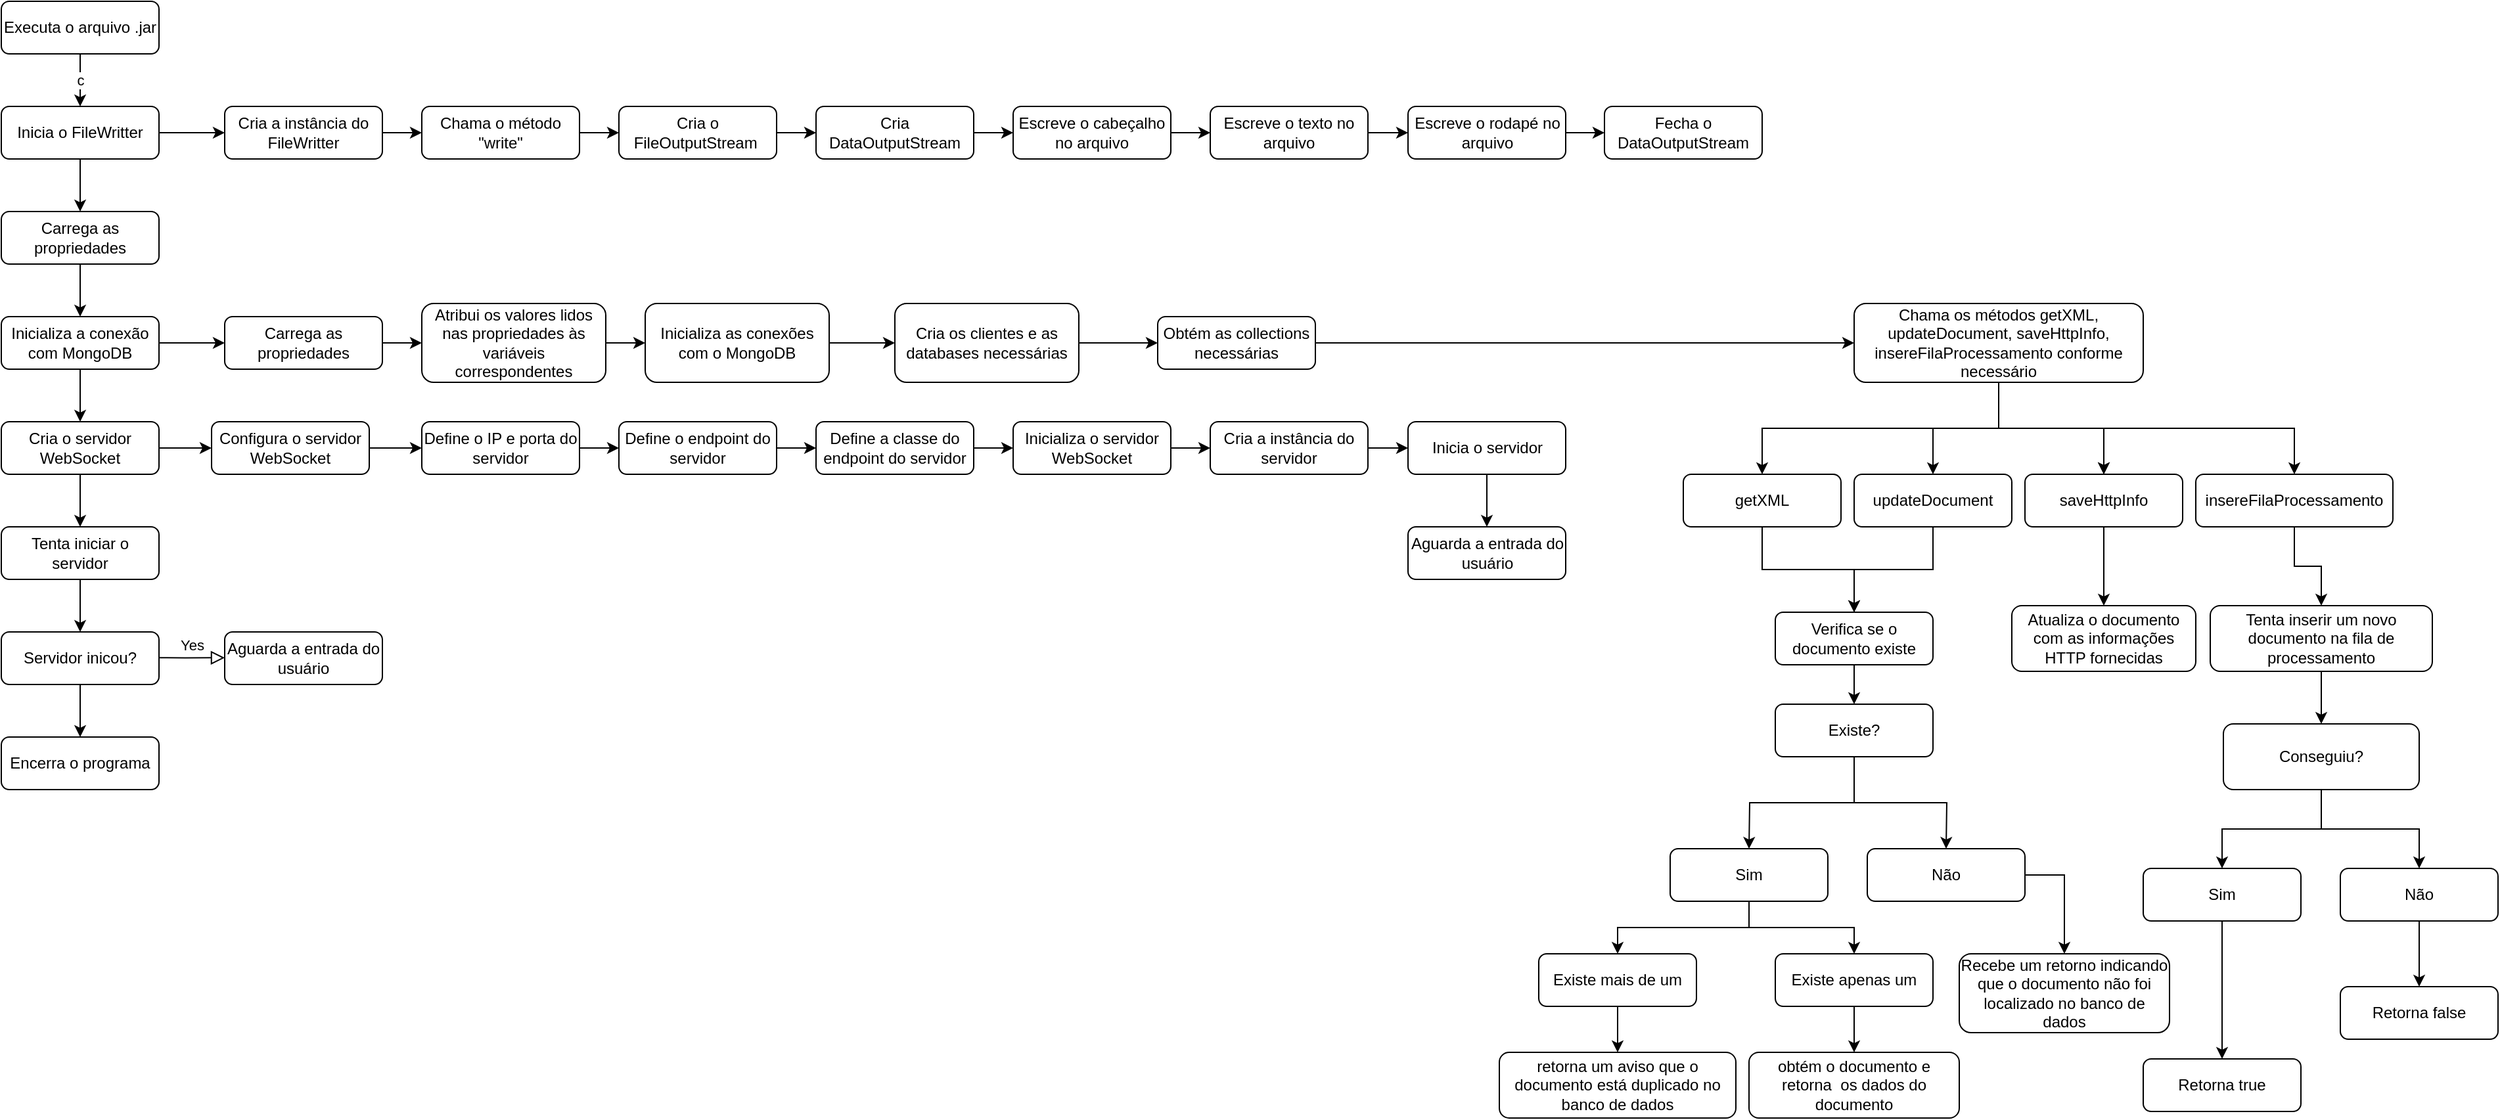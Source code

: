 <mxfile version="22.1.21" type="github">
  <diagram id="C5RBs43oDa-KdzZeNtuy" name="Page-1">
    <mxGraphModel dx="1509" dy="777" grid="1" gridSize="10" guides="1" tooltips="1" connect="1" arrows="1" fold="1" page="1" pageScale="1" pageWidth="827" pageHeight="1169" math="0" shadow="0">
      <root>
        <mxCell id="WIyWlLk6GJQsqaUBKTNV-0" />
        <mxCell id="WIyWlLk6GJQsqaUBKTNV-1" parent="WIyWlLk6GJQsqaUBKTNV-0" />
        <mxCell id="WitblhVI_im-lrWHp8Qs-33" value="c" style="edgeStyle=orthogonalEdgeStyle;rounded=0;orthogonalLoop=1;jettySize=auto;html=1;" edge="1" parent="WIyWlLk6GJQsqaUBKTNV-1" source="WIyWlLk6GJQsqaUBKTNV-3" target="WitblhVI_im-lrWHp8Qs-21">
          <mxGeometry relative="1" as="geometry" />
        </mxCell>
        <mxCell id="WIyWlLk6GJQsqaUBKTNV-3" value="Executa o arquivo .jar" style="rounded=1;whiteSpace=wrap;html=1;fontSize=12;glass=0;strokeWidth=1;shadow=0;perimeterSpacing=0;" parent="WIyWlLk6GJQsqaUBKTNV-1" vertex="1">
          <mxGeometry x="160" y="120" width="120" height="40" as="geometry" />
        </mxCell>
        <mxCell id="WitblhVI_im-lrWHp8Qs-12" value="Aguarda a entrada do usuário" style="rounded=1;whiteSpace=wrap;html=1;fontSize=12;glass=0;strokeWidth=1;shadow=0;perimeterSpacing=0;" vertex="1" parent="WIyWlLk6GJQsqaUBKTNV-1">
          <mxGeometry x="330" y="600" width="120" height="40" as="geometry" />
        </mxCell>
        <mxCell id="WitblhVI_im-lrWHp8Qs-19" value="Yes" style="edgeStyle=orthogonalEdgeStyle;rounded=0;html=1;jettySize=auto;orthogonalLoop=1;fontSize=11;endArrow=block;endFill=0;endSize=8;strokeWidth=1;shadow=0;labelBackgroundColor=none;" edge="1" parent="WIyWlLk6GJQsqaUBKTNV-1">
          <mxGeometry y="10" relative="1" as="geometry">
            <mxPoint as="offset" />
            <mxPoint x="280" y="619.67" as="sourcePoint" />
            <mxPoint x="330" y="619.67" as="targetPoint" />
            <Array as="points">
              <mxPoint x="300" y="619.67" />
              <mxPoint x="300" y="619.67" />
            </Array>
          </mxGeometry>
        </mxCell>
        <mxCell id="WitblhVI_im-lrWHp8Qs-34" value="" style="edgeStyle=orthogonalEdgeStyle;rounded=0;orthogonalLoop=1;jettySize=auto;html=1;" edge="1" parent="WIyWlLk6GJQsqaUBKTNV-1" source="WitblhVI_im-lrWHp8Qs-21" target="WitblhVI_im-lrWHp8Qs-26">
          <mxGeometry relative="1" as="geometry" />
        </mxCell>
        <mxCell id="WitblhVI_im-lrWHp8Qs-43" value="" style="edgeStyle=orthogonalEdgeStyle;rounded=0;orthogonalLoop=1;jettySize=auto;html=1;" edge="1" parent="WIyWlLk6GJQsqaUBKTNV-1" source="WitblhVI_im-lrWHp8Qs-21" target="WitblhVI_im-lrWHp8Qs-42">
          <mxGeometry relative="1" as="geometry" />
        </mxCell>
        <mxCell id="WitblhVI_im-lrWHp8Qs-21" value="Inicia o FileWritter" style="rounded=1;whiteSpace=wrap;html=1;fontSize=12;glass=0;strokeWidth=1;shadow=0;perimeterSpacing=0;" vertex="1" parent="WIyWlLk6GJQsqaUBKTNV-1">
          <mxGeometry x="160" y="200" width="120" height="40" as="geometry" />
        </mxCell>
        <mxCell id="WitblhVI_im-lrWHp8Qs-35" value="" style="edgeStyle=orthogonalEdgeStyle;rounded=0;orthogonalLoop=1;jettySize=auto;html=1;" edge="1" parent="WIyWlLk6GJQsqaUBKTNV-1" source="WitblhVI_im-lrWHp8Qs-26" target="WitblhVI_im-lrWHp8Qs-27">
          <mxGeometry relative="1" as="geometry" />
        </mxCell>
        <mxCell id="WitblhVI_im-lrWHp8Qs-26" value="Carrega as propriedades" style="rounded=1;whiteSpace=wrap;html=1;fontSize=12;glass=0;strokeWidth=1;shadow=0;perimeterSpacing=0;" vertex="1" parent="WIyWlLk6GJQsqaUBKTNV-1">
          <mxGeometry x="160" y="280" width="120" height="40" as="geometry" />
        </mxCell>
        <mxCell id="WitblhVI_im-lrWHp8Qs-36" value="" style="edgeStyle=orthogonalEdgeStyle;rounded=0;orthogonalLoop=1;jettySize=auto;html=1;" edge="1" parent="WIyWlLk6GJQsqaUBKTNV-1" source="WitblhVI_im-lrWHp8Qs-27" target="WitblhVI_im-lrWHp8Qs-28">
          <mxGeometry relative="1" as="geometry" />
        </mxCell>
        <mxCell id="WitblhVI_im-lrWHp8Qs-66" value="" style="edgeStyle=orthogonalEdgeStyle;rounded=0;orthogonalLoop=1;jettySize=auto;html=1;" edge="1" parent="WIyWlLk6GJQsqaUBKTNV-1" source="WitblhVI_im-lrWHp8Qs-27" target="WitblhVI_im-lrWHp8Qs-65">
          <mxGeometry relative="1" as="geometry" />
        </mxCell>
        <mxCell id="WitblhVI_im-lrWHp8Qs-27" value="Inicializa a conexão com MongoDB" style="rounded=1;whiteSpace=wrap;html=1;fontSize=12;glass=0;strokeWidth=1;shadow=0;perimeterSpacing=0;" vertex="1" parent="WIyWlLk6GJQsqaUBKTNV-1">
          <mxGeometry x="160" y="360" width="120" height="40" as="geometry" />
        </mxCell>
        <mxCell id="WitblhVI_im-lrWHp8Qs-37" value="" style="edgeStyle=orthogonalEdgeStyle;rounded=0;orthogonalLoop=1;jettySize=auto;html=1;" edge="1" parent="WIyWlLk6GJQsqaUBKTNV-1" source="WitblhVI_im-lrWHp8Qs-28" target="WitblhVI_im-lrWHp8Qs-29">
          <mxGeometry relative="1" as="geometry" />
        </mxCell>
        <mxCell id="WitblhVI_im-lrWHp8Qs-192" value="" style="edgeStyle=orthogonalEdgeStyle;rounded=0;orthogonalLoop=1;jettySize=auto;html=1;" edge="1" parent="WIyWlLk6GJQsqaUBKTNV-1" source="WitblhVI_im-lrWHp8Qs-28" target="WitblhVI_im-lrWHp8Qs-190">
          <mxGeometry relative="1" as="geometry" />
        </mxCell>
        <mxCell id="WitblhVI_im-lrWHp8Qs-28" value="Cria o servidor WebSocket" style="rounded=1;whiteSpace=wrap;html=1;fontSize=12;glass=0;strokeWidth=1;shadow=0;perimeterSpacing=0;" vertex="1" parent="WIyWlLk6GJQsqaUBKTNV-1">
          <mxGeometry x="160" y="440" width="120" height="40" as="geometry" />
        </mxCell>
        <mxCell id="WitblhVI_im-lrWHp8Qs-38" value="" style="edgeStyle=orthogonalEdgeStyle;rounded=0;orthogonalLoop=1;jettySize=auto;html=1;" edge="1" parent="WIyWlLk6GJQsqaUBKTNV-1" source="WitblhVI_im-lrWHp8Qs-29" target="WitblhVI_im-lrWHp8Qs-30">
          <mxGeometry relative="1" as="geometry" />
        </mxCell>
        <mxCell id="WitblhVI_im-lrWHp8Qs-29" value="Tenta iniciar o servidor" style="rounded=1;whiteSpace=wrap;html=1;fontSize=12;glass=0;strokeWidth=1;shadow=0;perimeterSpacing=0;" vertex="1" parent="WIyWlLk6GJQsqaUBKTNV-1">
          <mxGeometry x="160" y="520" width="120" height="40" as="geometry" />
        </mxCell>
        <mxCell id="WitblhVI_im-lrWHp8Qs-39" value="" style="edgeStyle=orthogonalEdgeStyle;rounded=0;orthogonalLoop=1;jettySize=auto;html=1;" edge="1" parent="WIyWlLk6GJQsqaUBKTNV-1" source="WitblhVI_im-lrWHp8Qs-30" target="WitblhVI_im-lrWHp8Qs-31">
          <mxGeometry relative="1" as="geometry" />
        </mxCell>
        <mxCell id="WitblhVI_im-lrWHp8Qs-30" value="Servidor inicou?" style="rounded=1;whiteSpace=wrap;html=1;fontSize=12;glass=0;strokeWidth=1;shadow=0;perimeterSpacing=0;" vertex="1" parent="WIyWlLk6GJQsqaUBKTNV-1">
          <mxGeometry x="160" y="600" width="120" height="40" as="geometry" />
        </mxCell>
        <mxCell id="WitblhVI_im-lrWHp8Qs-31" value="&lt;div style=&quot;border-color: var(--border-color);&quot;&gt;Encerra o programa&lt;/div&gt;" style="rounded=1;whiteSpace=wrap;html=1;fontSize=12;glass=0;strokeWidth=1;shadow=0;perimeterSpacing=0;" vertex="1" parent="WIyWlLk6GJQsqaUBKTNV-1">
          <mxGeometry x="160" y="680" width="120" height="40" as="geometry" />
        </mxCell>
        <mxCell id="WitblhVI_im-lrWHp8Qs-45" value="" style="edgeStyle=orthogonalEdgeStyle;rounded=0;orthogonalLoop=1;jettySize=auto;html=1;" edge="1" parent="WIyWlLk6GJQsqaUBKTNV-1" source="WitblhVI_im-lrWHp8Qs-42" target="WitblhVI_im-lrWHp8Qs-44">
          <mxGeometry relative="1" as="geometry" />
        </mxCell>
        <mxCell id="WitblhVI_im-lrWHp8Qs-42" value="Cria a instância do FileWritter" style="rounded=1;whiteSpace=wrap;html=1;fontSize=12;glass=0;strokeWidth=1;shadow=0;perimeterSpacing=0;" vertex="1" parent="WIyWlLk6GJQsqaUBKTNV-1">
          <mxGeometry x="330" y="200" width="120" height="40" as="geometry" />
        </mxCell>
        <mxCell id="WitblhVI_im-lrWHp8Qs-48" value="" style="edgeStyle=orthogonalEdgeStyle;rounded=0;orthogonalLoop=1;jettySize=auto;html=1;" edge="1" parent="WIyWlLk6GJQsqaUBKTNV-1" source="WitblhVI_im-lrWHp8Qs-44" target="WitblhVI_im-lrWHp8Qs-47">
          <mxGeometry relative="1" as="geometry" />
        </mxCell>
        <mxCell id="WitblhVI_im-lrWHp8Qs-44" value="Chama o método &quot;write&quot;" style="rounded=1;whiteSpace=wrap;html=1;fontSize=12;glass=0;strokeWidth=1;shadow=0;perimeterSpacing=0;" vertex="1" parent="WIyWlLk6GJQsqaUBKTNV-1">
          <mxGeometry x="480" y="200" width="120" height="40" as="geometry" />
        </mxCell>
        <mxCell id="WitblhVI_im-lrWHp8Qs-50" value="" style="edgeStyle=orthogonalEdgeStyle;rounded=0;orthogonalLoop=1;jettySize=auto;html=1;" edge="1" parent="WIyWlLk6GJQsqaUBKTNV-1" source="WitblhVI_im-lrWHp8Qs-47" target="WitblhVI_im-lrWHp8Qs-49">
          <mxGeometry relative="1" as="geometry" />
        </mxCell>
        <mxCell id="WitblhVI_im-lrWHp8Qs-47" value="Cria o FileOutputStream&amp;nbsp;&lt;br/&gt;" style="rounded=1;whiteSpace=wrap;html=1;fontSize=12;glass=0;strokeWidth=1;shadow=0;perimeterSpacing=0;" vertex="1" parent="WIyWlLk6GJQsqaUBKTNV-1">
          <mxGeometry x="630" y="200" width="120" height="40" as="geometry" />
        </mxCell>
        <mxCell id="WitblhVI_im-lrWHp8Qs-53" value="" style="edgeStyle=orthogonalEdgeStyle;rounded=0;orthogonalLoop=1;jettySize=auto;html=1;" edge="1" parent="WIyWlLk6GJQsqaUBKTNV-1" source="WitblhVI_im-lrWHp8Qs-49" target="WitblhVI_im-lrWHp8Qs-52">
          <mxGeometry relative="1" as="geometry" />
        </mxCell>
        <mxCell id="WitblhVI_im-lrWHp8Qs-49" value="Cria DataOutputStream" style="rounded=1;whiteSpace=wrap;html=1;fontSize=12;glass=0;strokeWidth=1;shadow=0;perimeterSpacing=0;" vertex="1" parent="WIyWlLk6GJQsqaUBKTNV-1">
          <mxGeometry x="780" y="200" width="120" height="40" as="geometry" />
        </mxCell>
        <mxCell id="WitblhVI_im-lrWHp8Qs-55" value="" style="edgeStyle=orthogonalEdgeStyle;rounded=0;orthogonalLoop=1;jettySize=auto;html=1;" edge="1" parent="WIyWlLk6GJQsqaUBKTNV-1" source="WitblhVI_im-lrWHp8Qs-52" target="WitblhVI_im-lrWHp8Qs-54">
          <mxGeometry relative="1" as="geometry" />
        </mxCell>
        <mxCell id="WitblhVI_im-lrWHp8Qs-52" value="Escreve o cabeçalho no arquivo" style="rounded=1;whiteSpace=wrap;html=1;fontSize=12;glass=0;strokeWidth=1;shadow=0;perimeterSpacing=0;" vertex="1" parent="WIyWlLk6GJQsqaUBKTNV-1">
          <mxGeometry x="930" y="200" width="120" height="40" as="geometry" />
        </mxCell>
        <mxCell id="WitblhVI_im-lrWHp8Qs-58" value="" style="edgeStyle=orthogonalEdgeStyle;rounded=0;orthogonalLoop=1;jettySize=auto;html=1;" edge="1" parent="WIyWlLk6GJQsqaUBKTNV-1" source="WitblhVI_im-lrWHp8Qs-54" target="WitblhVI_im-lrWHp8Qs-57">
          <mxGeometry relative="1" as="geometry" />
        </mxCell>
        <mxCell id="WitblhVI_im-lrWHp8Qs-54" value="Escreve o texto no arquivo" style="rounded=1;whiteSpace=wrap;html=1;fontSize=12;glass=0;strokeWidth=1;shadow=0;perimeterSpacing=0;" vertex="1" parent="WIyWlLk6GJQsqaUBKTNV-1">
          <mxGeometry x="1080" y="200" width="120" height="40" as="geometry" />
        </mxCell>
        <mxCell id="WitblhVI_im-lrWHp8Qs-61" value="" style="edgeStyle=orthogonalEdgeStyle;rounded=0;orthogonalLoop=1;jettySize=auto;html=1;" edge="1" parent="WIyWlLk6GJQsqaUBKTNV-1" source="WitblhVI_im-lrWHp8Qs-57" target="WitblhVI_im-lrWHp8Qs-60">
          <mxGeometry relative="1" as="geometry" />
        </mxCell>
        <mxCell id="WitblhVI_im-lrWHp8Qs-57" value="Escreve o rodapé no arquivo" style="rounded=1;whiteSpace=wrap;html=1;fontSize=12;glass=0;strokeWidth=1;shadow=0;perimeterSpacing=0;" vertex="1" parent="WIyWlLk6GJQsqaUBKTNV-1">
          <mxGeometry x="1230.5" y="200" width="120" height="40" as="geometry" />
        </mxCell>
        <mxCell id="WitblhVI_im-lrWHp8Qs-60" value="Fecha o DataOutputStream" style="rounded=1;whiteSpace=wrap;html=1;fontSize=12;glass=0;strokeWidth=1;shadow=0;perimeterSpacing=0;" vertex="1" parent="WIyWlLk6GJQsqaUBKTNV-1">
          <mxGeometry x="1380" y="200" width="120" height="40" as="geometry" />
        </mxCell>
        <mxCell id="WitblhVI_im-lrWHp8Qs-68" value="" style="edgeStyle=orthogonalEdgeStyle;rounded=0;orthogonalLoop=1;jettySize=auto;html=1;" edge="1" parent="WIyWlLk6GJQsqaUBKTNV-1" source="WitblhVI_im-lrWHp8Qs-65" target="WitblhVI_im-lrWHp8Qs-67">
          <mxGeometry relative="1" as="geometry" />
        </mxCell>
        <mxCell id="WitblhVI_im-lrWHp8Qs-65" value="Carrega as propriedades" style="rounded=1;whiteSpace=wrap;html=1;fontSize=12;glass=0;strokeWidth=1;shadow=0;perimeterSpacing=0;" vertex="1" parent="WIyWlLk6GJQsqaUBKTNV-1">
          <mxGeometry x="330" y="360" width="120" height="40" as="geometry" />
        </mxCell>
        <mxCell id="WitblhVI_im-lrWHp8Qs-70" value="" style="edgeStyle=orthogonalEdgeStyle;rounded=0;orthogonalLoop=1;jettySize=auto;html=1;" edge="1" parent="WIyWlLk6GJQsqaUBKTNV-1" source="WitblhVI_im-lrWHp8Qs-67" target="WitblhVI_im-lrWHp8Qs-69">
          <mxGeometry relative="1" as="geometry" />
        </mxCell>
        <mxCell id="WitblhVI_im-lrWHp8Qs-67" value="Atribui os valores lidos nas propriedades às variáveis correspondentes" style="rounded=1;whiteSpace=wrap;html=1;fontSize=12;glass=0;strokeWidth=1;shadow=0;perimeterSpacing=0;" vertex="1" parent="WIyWlLk6GJQsqaUBKTNV-1">
          <mxGeometry x="480" y="350" width="140" height="60" as="geometry" />
        </mxCell>
        <mxCell id="WitblhVI_im-lrWHp8Qs-73" value="" style="edgeStyle=orthogonalEdgeStyle;rounded=0;orthogonalLoop=1;jettySize=auto;html=1;" edge="1" parent="WIyWlLk6GJQsqaUBKTNV-1" source="WitblhVI_im-lrWHp8Qs-69" target="WitblhVI_im-lrWHp8Qs-71">
          <mxGeometry relative="1" as="geometry" />
        </mxCell>
        <mxCell id="WitblhVI_im-lrWHp8Qs-69" value="Inicializa as conexões com o MongoDB" style="rounded=1;whiteSpace=wrap;html=1;fontSize=12;glass=0;strokeWidth=1;shadow=0;perimeterSpacing=0;" vertex="1" parent="WIyWlLk6GJQsqaUBKTNV-1">
          <mxGeometry x="650" y="350" width="140" height="60" as="geometry" />
        </mxCell>
        <mxCell id="WitblhVI_im-lrWHp8Qs-75" value="" style="edgeStyle=orthogonalEdgeStyle;rounded=0;orthogonalLoop=1;jettySize=auto;html=1;" edge="1" parent="WIyWlLk6GJQsqaUBKTNV-1" source="WitblhVI_im-lrWHp8Qs-71" target="WitblhVI_im-lrWHp8Qs-74">
          <mxGeometry relative="1" as="geometry" />
        </mxCell>
        <mxCell id="WitblhVI_im-lrWHp8Qs-71" value="Cria os clientes e as databases necessárias" style="rounded=1;whiteSpace=wrap;html=1;fontSize=12;glass=0;strokeWidth=1;shadow=0;perimeterSpacing=0;" vertex="1" parent="WIyWlLk6GJQsqaUBKTNV-1">
          <mxGeometry x="840" y="350" width="140" height="60" as="geometry" />
        </mxCell>
        <mxCell id="WitblhVI_im-lrWHp8Qs-189" style="edgeStyle=orthogonalEdgeStyle;rounded=0;orthogonalLoop=1;jettySize=auto;html=1;exitX=1;exitY=0.5;exitDx=0;exitDy=0;entryX=0;entryY=0.5;entryDx=0;entryDy=0;" edge="1" parent="WIyWlLk6GJQsqaUBKTNV-1" source="WitblhVI_im-lrWHp8Qs-74" target="WitblhVI_im-lrWHp8Qs-76">
          <mxGeometry relative="1" as="geometry" />
        </mxCell>
        <mxCell id="WitblhVI_im-lrWHp8Qs-74" value="Obtém as collections necessárias" style="rounded=1;whiteSpace=wrap;html=1;fontSize=12;glass=0;strokeWidth=1;shadow=0;perimeterSpacing=0;" vertex="1" parent="WIyWlLk6GJQsqaUBKTNV-1">
          <mxGeometry x="1040" y="360" width="120" height="40" as="geometry" />
        </mxCell>
        <mxCell id="WitblhVI_im-lrWHp8Qs-165" value="" style="edgeStyle=orthogonalEdgeStyle;rounded=0;orthogonalLoop=1;jettySize=auto;html=1;" edge="1" parent="WIyWlLk6GJQsqaUBKTNV-1" source="WitblhVI_im-lrWHp8Qs-76" target="WitblhVI_im-lrWHp8Qs-91">
          <mxGeometry relative="1" as="geometry" />
        </mxCell>
        <mxCell id="WitblhVI_im-lrWHp8Qs-167" style="edgeStyle=orthogonalEdgeStyle;rounded=0;orthogonalLoop=1;jettySize=auto;html=1;entryX=0.5;entryY=0;entryDx=0;entryDy=0;" edge="1" parent="WIyWlLk6GJQsqaUBKTNV-1" source="WitblhVI_im-lrWHp8Qs-76" target="WitblhVI_im-lrWHp8Qs-90">
          <mxGeometry relative="1" as="geometry" />
        </mxCell>
        <mxCell id="WitblhVI_im-lrWHp8Qs-174" value="" style="edgeStyle=orthogonalEdgeStyle;rounded=0;orthogonalLoop=1;jettySize=auto;html=1;" edge="1" parent="WIyWlLk6GJQsqaUBKTNV-1" source="WitblhVI_im-lrWHp8Qs-76" target="WitblhVI_im-lrWHp8Qs-91">
          <mxGeometry relative="1" as="geometry" />
        </mxCell>
        <mxCell id="WitblhVI_im-lrWHp8Qs-175" style="edgeStyle=orthogonalEdgeStyle;rounded=0;orthogonalLoop=1;jettySize=auto;html=1;exitX=0.5;exitY=1;exitDx=0;exitDy=0;entryX=0.5;entryY=0;entryDx=0;entryDy=0;" edge="1" parent="WIyWlLk6GJQsqaUBKTNV-1" source="WitblhVI_im-lrWHp8Qs-76" target="WitblhVI_im-lrWHp8Qs-89">
          <mxGeometry relative="1" as="geometry" />
        </mxCell>
        <mxCell id="WitblhVI_im-lrWHp8Qs-176" style="edgeStyle=orthogonalEdgeStyle;rounded=0;orthogonalLoop=1;jettySize=auto;html=1;exitX=0.5;exitY=1;exitDx=0;exitDy=0;" edge="1" parent="WIyWlLk6GJQsqaUBKTNV-1" source="WitblhVI_im-lrWHp8Qs-76" target="WitblhVI_im-lrWHp8Qs-92">
          <mxGeometry relative="1" as="geometry" />
        </mxCell>
        <mxCell id="WitblhVI_im-lrWHp8Qs-76" value="Chama os métodos getXML, updateDocument, saveHttpInfo, insereFilaProcessamento conforme necessário" style="rounded=1;whiteSpace=wrap;html=1;fontSize=12;glass=0;strokeWidth=1;shadow=0;perimeterSpacing=0;" vertex="1" parent="WIyWlLk6GJQsqaUBKTNV-1">
          <mxGeometry x="1570" y="350" width="220" height="60" as="geometry" />
        </mxCell>
        <mxCell id="WitblhVI_im-lrWHp8Qs-89" value="getXML" style="rounded=1;whiteSpace=wrap;html=1;fontSize=12;glass=0;strokeWidth=1;shadow=0;perimeterSpacing=0;" vertex="1" parent="WIyWlLk6GJQsqaUBKTNV-1">
          <mxGeometry x="1440" y="480" width="120" height="40" as="geometry" />
        </mxCell>
        <mxCell id="WitblhVI_im-lrWHp8Qs-149" value="" style="edgeStyle=orthogonalEdgeStyle;rounded=0;orthogonalLoop=1;jettySize=auto;html=1;" edge="1" parent="WIyWlLk6GJQsqaUBKTNV-1" source="WitblhVI_im-lrWHp8Qs-90" target="WitblhVI_im-lrWHp8Qs-97">
          <mxGeometry relative="1" as="geometry" />
        </mxCell>
        <mxCell id="WitblhVI_im-lrWHp8Qs-90" value="updateDocument" style="rounded=1;whiteSpace=wrap;html=1;fontSize=12;glass=0;strokeWidth=1;shadow=0;perimeterSpacing=0;" vertex="1" parent="WIyWlLk6GJQsqaUBKTNV-1">
          <mxGeometry x="1570" y="480" width="120" height="40" as="geometry" />
        </mxCell>
        <mxCell id="WitblhVI_im-lrWHp8Qs-157" value="" style="edgeStyle=orthogonalEdgeStyle;rounded=0;orthogonalLoop=1;jettySize=auto;html=1;" edge="1" parent="WIyWlLk6GJQsqaUBKTNV-1" source="WitblhVI_im-lrWHp8Qs-91" target="WitblhVI_im-lrWHp8Qs-156">
          <mxGeometry relative="1" as="geometry" />
        </mxCell>
        <mxCell id="WitblhVI_im-lrWHp8Qs-91" value="saveHttpInfo" style="rounded=1;whiteSpace=wrap;html=1;fontSize=12;glass=0;strokeWidth=1;shadow=0;perimeterSpacing=0;" vertex="1" parent="WIyWlLk6GJQsqaUBKTNV-1">
          <mxGeometry x="1700" y="480" width="120" height="40" as="geometry" />
        </mxCell>
        <mxCell id="WitblhVI_im-lrWHp8Qs-159" value="" style="edgeStyle=orthogonalEdgeStyle;rounded=0;orthogonalLoop=1;jettySize=auto;html=1;" edge="1" parent="WIyWlLk6GJQsqaUBKTNV-1" source="WitblhVI_im-lrWHp8Qs-92" target="WitblhVI_im-lrWHp8Qs-158">
          <mxGeometry relative="1" as="geometry" />
        </mxCell>
        <mxCell id="WitblhVI_im-lrWHp8Qs-92" value="insereFilaProcessamento" style="rounded=1;whiteSpace=wrap;html=1;fontSize=12;glass=0;strokeWidth=1;shadow=0;perimeterSpacing=0;" vertex="1" parent="WIyWlLk6GJQsqaUBKTNV-1">
          <mxGeometry x="1830" y="480" width="150" height="40" as="geometry" />
        </mxCell>
        <mxCell id="WitblhVI_im-lrWHp8Qs-103" style="edgeStyle=orthogonalEdgeStyle;rounded=0;orthogonalLoop=1;jettySize=auto;html=1;exitX=0.5;exitY=1;exitDx=0;exitDy=0;" edge="1" parent="WIyWlLk6GJQsqaUBKTNV-1" source="WitblhVI_im-lrWHp8Qs-100">
          <mxGeometry relative="1" as="geometry">
            <mxPoint x="1490" y="765" as="targetPoint" />
          </mxGeometry>
        </mxCell>
        <mxCell id="WitblhVI_im-lrWHp8Qs-104" style="edgeStyle=orthogonalEdgeStyle;rounded=0;orthogonalLoop=1;jettySize=auto;html=1;exitX=0.5;exitY=1;exitDx=0;exitDy=0;" edge="1" parent="WIyWlLk6GJQsqaUBKTNV-1" source="WitblhVI_im-lrWHp8Qs-100">
          <mxGeometry relative="1" as="geometry">
            <mxPoint x="1640" y="765" as="targetPoint" />
          </mxGeometry>
        </mxCell>
        <mxCell id="WitblhVI_im-lrWHp8Qs-100" value="Existe?" style="rounded=1;whiteSpace=wrap;html=1;fontSize=12;glass=0;strokeWidth=1;shadow=0;perimeterSpacing=0;" vertex="1" parent="WIyWlLk6GJQsqaUBKTNV-1">
          <mxGeometry x="1510" y="655" width="120" height="40" as="geometry" />
        </mxCell>
        <mxCell id="WitblhVI_im-lrWHp8Qs-109" style="edgeStyle=orthogonalEdgeStyle;rounded=0;orthogonalLoop=1;jettySize=auto;html=1;exitX=1;exitY=0.5;exitDx=0;exitDy=0;entryX=0.5;entryY=0;entryDx=0;entryDy=0;" edge="1" parent="WIyWlLk6GJQsqaUBKTNV-1" source="WitblhVI_im-lrWHp8Qs-105" target="WitblhVI_im-lrWHp8Qs-136">
          <mxGeometry relative="1" as="geometry">
            <mxPoint x="1720" y="785" as="targetPoint" />
          </mxGeometry>
        </mxCell>
        <mxCell id="WitblhVI_im-lrWHp8Qs-105" value="Não" style="rounded=1;whiteSpace=wrap;html=1;fontSize=12;glass=0;strokeWidth=1;shadow=0;perimeterSpacing=0;" vertex="1" parent="WIyWlLk6GJQsqaUBKTNV-1">
          <mxGeometry x="1580" y="765" width="120" height="40" as="geometry" />
        </mxCell>
        <mxCell id="WitblhVI_im-lrWHp8Qs-111" style="edgeStyle=orthogonalEdgeStyle;rounded=0;orthogonalLoop=1;jettySize=auto;html=1;entryX=0.5;entryY=0;entryDx=0;entryDy=0;" edge="1" parent="WIyWlLk6GJQsqaUBKTNV-1" source="WitblhVI_im-lrWHp8Qs-106" target="WitblhVI_im-lrWHp8Qs-110">
          <mxGeometry relative="1" as="geometry" />
        </mxCell>
        <mxCell id="WitblhVI_im-lrWHp8Qs-115" style="edgeStyle=orthogonalEdgeStyle;rounded=0;orthogonalLoop=1;jettySize=auto;html=1;entryX=0.5;entryY=0;entryDx=0;entryDy=0;" edge="1" parent="WIyWlLk6GJQsqaUBKTNV-1" source="WitblhVI_im-lrWHp8Qs-106" target="WitblhVI_im-lrWHp8Qs-112">
          <mxGeometry relative="1" as="geometry" />
        </mxCell>
        <mxCell id="WitblhVI_im-lrWHp8Qs-106" value="Sim" style="rounded=1;whiteSpace=wrap;html=1;fontSize=12;glass=0;strokeWidth=1;shadow=0;perimeterSpacing=0;" vertex="1" parent="WIyWlLk6GJQsqaUBKTNV-1">
          <mxGeometry x="1430" y="765" width="120" height="40" as="geometry" />
        </mxCell>
        <mxCell id="WitblhVI_im-lrWHp8Qs-154" value="" style="edgeStyle=orthogonalEdgeStyle;rounded=0;orthogonalLoop=1;jettySize=auto;html=1;" edge="1" parent="WIyWlLk6GJQsqaUBKTNV-1" source="WitblhVI_im-lrWHp8Qs-110" target="WitblhVI_im-lrWHp8Qs-151">
          <mxGeometry relative="1" as="geometry" />
        </mxCell>
        <mxCell id="WitblhVI_im-lrWHp8Qs-110" value="Existe mais de um" style="rounded=1;whiteSpace=wrap;html=1;fontSize=12;glass=0;strokeWidth=1;shadow=0;perimeterSpacing=0;" vertex="1" parent="WIyWlLk6GJQsqaUBKTNV-1">
          <mxGeometry x="1330" y="845" width="120" height="40" as="geometry" />
        </mxCell>
        <mxCell id="WitblhVI_im-lrWHp8Qs-119" value="" style="edgeStyle=orthogonalEdgeStyle;rounded=0;orthogonalLoop=1;jettySize=auto;html=1;" edge="1" parent="WIyWlLk6GJQsqaUBKTNV-1" source="WitblhVI_im-lrWHp8Qs-112" target="WitblhVI_im-lrWHp8Qs-118">
          <mxGeometry relative="1" as="geometry" />
        </mxCell>
        <mxCell id="WitblhVI_im-lrWHp8Qs-112" value="Existe apenas um" style="rounded=1;whiteSpace=wrap;html=1;fontSize=12;glass=0;strokeWidth=1;shadow=0;perimeterSpacing=0;" vertex="1" parent="WIyWlLk6GJQsqaUBKTNV-1">
          <mxGeometry x="1510" y="845" width="120" height="40" as="geometry" />
        </mxCell>
        <mxCell id="WitblhVI_im-lrWHp8Qs-118" value="obtém o documento e retorna&amp;nbsp; os dados do documento" style="rounded=1;whiteSpace=wrap;html=1;fontSize=12;glass=0;strokeWidth=1;shadow=0;perimeterSpacing=0;" vertex="1" parent="WIyWlLk6GJQsqaUBKTNV-1">
          <mxGeometry x="1490" y="920" width="160" height="50" as="geometry" />
        </mxCell>
        <mxCell id="WitblhVI_im-lrWHp8Qs-136" value="Recebe um retorno indicando que o documento não foi localizado no banco de dados" style="rounded=1;whiteSpace=wrap;html=1;fontSize=12;glass=0;strokeWidth=1;shadow=0;perimeterSpacing=0;" vertex="1" parent="WIyWlLk6GJQsqaUBKTNV-1">
          <mxGeometry x="1650" y="845" width="160" height="60" as="geometry" />
        </mxCell>
        <mxCell id="WitblhVI_im-lrWHp8Qs-148" value="" style="edgeStyle=orthogonalEdgeStyle;rounded=0;orthogonalLoop=1;jettySize=auto;html=1;exitX=0.5;exitY=1;exitDx=0;exitDy=0;" edge="1" parent="WIyWlLk6GJQsqaUBKTNV-1" source="WitblhVI_im-lrWHp8Qs-89" target="WitblhVI_im-lrWHp8Qs-97">
          <mxGeometry relative="1" as="geometry">
            <mxPoint x="1500" y="600" as="targetPoint" />
            <mxPoint x="1500" y="520" as="sourcePoint" />
          </mxGeometry>
        </mxCell>
        <mxCell id="WitblhVI_im-lrWHp8Qs-150" value="" style="edgeStyle=orthogonalEdgeStyle;rounded=0;orthogonalLoop=1;jettySize=auto;html=1;" edge="1" parent="WIyWlLk6GJQsqaUBKTNV-1" source="WitblhVI_im-lrWHp8Qs-97" target="WitblhVI_im-lrWHp8Qs-100">
          <mxGeometry relative="1" as="geometry" />
        </mxCell>
        <mxCell id="WitblhVI_im-lrWHp8Qs-97" value="Verifica se o documento existe" style="rounded=1;whiteSpace=wrap;html=1;fontSize=12;glass=0;strokeWidth=1;shadow=0;perimeterSpacing=0;" vertex="1" parent="WIyWlLk6GJQsqaUBKTNV-1">
          <mxGeometry x="1510" y="585" width="120" height="40" as="geometry" />
        </mxCell>
        <mxCell id="WitblhVI_im-lrWHp8Qs-151" value="retorna um aviso que o documento está duplicado no banco de dados" style="rounded=1;whiteSpace=wrap;html=1;fontSize=12;glass=0;strokeWidth=1;shadow=0;perimeterSpacing=0;" vertex="1" parent="WIyWlLk6GJQsqaUBKTNV-1">
          <mxGeometry x="1300" y="920" width="180" height="50" as="geometry" />
        </mxCell>
        <mxCell id="WitblhVI_im-lrWHp8Qs-156" value="&lt;div&gt;&lt;br&gt;&lt;/div&gt;&lt;div&gt;Atualiza o documento com as informações HTTP fornecidas&lt;/div&gt;&lt;div&gt;&lt;br&gt;&lt;/div&gt;" style="rounded=1;whiteSpace=wrap;html=1;fontSize=12;glass=0;strokeWidth=1;shadow=0;perimeterSpacing=0;" vertex="1" parent="WIyWlLk6GJQsqaUBKTNV-1">
          <mxGeometry x="1690" y="580" width="140" height="50" as="geometry" />
        </mxCell>
        <mxCell id="WitblhVI_im-lrWHp8Qs-178" value="" style="edgeStyle=orthogonalEdgeStyle;rounded=0;orthogonalLoop=1;jettySize=auto;html=1;" edge="1" parent="WIyWlLk6GJQsqaUBKTNV-1" source="WitblhVI_im-lrWHp8Qs-158" target="WitblhVI_im-lrWHp8Qs-177">
          <mxGeometry relative="1" as="geometry" />
        </mxCell>
        <mxCell id="WitblhVI_im-lrWHp8Qs-158" value="Tenta inserir um novo documento na fila de processamento" style="rounded=1;whiteSpace=wrap;html=1;fontSize=12;glass=0;strokeWidth=1;shadow=0;perimeterSpacing=0;" vertex="1" parent="WIyWlLk6GJQsqaUBKTNV-1">
          <mxGeometry x="1841" y="580" width="169" height="50" as="geometry" />
        </mxCell>
        <mxCell id="WitblhVI_im-lrWHp8Qs-181" value="" style="edgeStyle=orthogonalEdgeStyle;rounded=0;orthogonalLoop=1;jettySize=auto;html=1;" edge="1" parent="WIyWlLk6GJQsqaUBKTNV-1" source="WitblhVI_im-lrWHp8Qs-177" target="WitblhVI_im-lrWHp8Qs-180">
          <mxGeometry relative="1" as="geometry" />
        </mxCell>
        <mxCell id="WitblhVI_im-lrWHp8Qs-182" style="edgeStyle=orthogonalEdgeStyle;rounded=0;orthogonalLoop=1;jettySize=auto;html=1;exitX=0.5;exitY=1;exitDx=0;exitDy=0;" edge="1" parent="WIyWlLk6GJQsqaUBKTNV-1" source="WitblhVI_im-lrWHp8Qs-177" target="WitblhVI_im-lrWHp8Qs-179">
          <mxGeometry relative="1" as="geometry" />
        </mxCell>
        <mxCell id="WitblhVI_im-lrWHp8Qs-177" value="Conseguiu?" style="rounded=1;whiteSpace=wrap;html=1;fontSize=12;glass=0;strokeWidth=1;shadow=0;perimeterSpacing=0;" vertex="1" parent="WIyWlLk6GJQsqaUBKTNV-1">
          <mxGeometry x="1851" y="670" width="149" height="50" as="geometry" />
        </mxCell>
        <mxCell id="WitblhVI_im-lrWHp8Qs-188" value="" style="edgeStyle=orthogonalEdgeStyle;rounded=0;orthogonalLoop=1;jettySize=auto;html=1;" edge="1" parent="WIyWlLk6GJQsqaUBKTNV-1" source="WitblhVI_im-lrWHp8Qs-179" target="WitblhVI_im-lrWHp8Qs-187">
          <mxGeometry relative="1" as="geometry" />
        </mxCell>
        <mxCell id="WitblhVI_im-lrWHp8Qs-179" value="Não" style="rounded=1;whiteSpace=wrap;html=1;fontSize=12;glass=0;strokeWidth=1;shadow=0;perimeterSpacing=0;" vertex="1" parent="WIyWlLk6GJQsqaUBKTNV-1">
          <mxGeometry x="1940" y="780" width="120" height="40" as="geometry" />
        </mxCell>
        <mxCell id="WitblhVI_im-lrWHp8Qs-186" value="" style="edgeStyle=orthogonalEdgeStyle;rounded=0;orthogonalLoop=1;jettySize=auto;html=1;" edge="1" parent="WIyWlLk6GJQsqaUBKTNV-1" source="WitblhVI_im-lrWHp8Qs-180" target="WitblhVI_im-lrWHp8Qs-185">
          <mxGeometry relative="1" as="geometry" />
        </mxCell>
        <mxCell id="WitblhVI_im-lrWHp8Qs-180" value="Sim" style="rounded=1;whiteSpace=wrap;html=1;fontSize=12;glass=0;strokeWidth=1;shadow=0;perimeterSpacing=0;" vertex="1" parent="WIyWlLk6GJQsqaUBKTNV-1">
          <mxGeometry x="1790" y="780" width="120" height="40" as="geometry" />
        </mxCell>
        <mxCell id="WitblhVI_im-lrWHp8Qs-185" value="Retorna true" style="rounded=1;whiteSpace=wrap;html=1;fontSize=12;glass=0;strokeWidth=1;shadow=0;perimeterSpacing=0;" vertex="1" parent="WIyWlLk6GJQsqaUBKTNV-1">
          <mxGeometry x="1790" y="925" width="120" height="40" as="geometry" />
        </mxCell>
        <mxCell id="WitblhVI_im-lrWHp8Qs-187" value="Retorna false" style="rounded=1;whiteSpace=wrap;html=1;fontSize=12;glass=0;strokeWidth=1;shadow=0;perimeterSpacing=0;" vertex="1" parent="WIyWlLk6GJQsqaUBKTNV-1">
          <mxGeometry x="1940" y="870" width="120" height="40" as="geometry" />
        </mxCell>
        <mxCell id="WitblhVI_im-lrWHp8Qs-194" value="" style="edgeStyle=orthogonalEdgeStyle;rounded=0;orthogonalLoop=1;jettySize=auto;html=1;" edge="1" parent="WIyWlLk6GJQsqaUBKTNV-1" source="WitblhVI_im-lrWHp8Qs-190" target="WitblhVI_im-lrWHp8Qs-193">
          <mxGeometry relative="1" as="geometry" />
        </mxCell>
        <mxCell id="WitblhVI_im-lrWHp8Qs-190" value="Configura o servidor WebSocket" style="rounded=1;whiteSpace=wrap;html=1;fontSize=12;glass=0;strokeWidth=1;shadow=0;perimeterSpacing=0;" vertex="1" parent="WIyWlLk6GJQsqaUBKTNV-1">
          <mxGeometry x="320" y="440" width="120" height="40" as="geometry" />
        </mxCell>
        <mxCell id="WitblhVI_im-lrWHp8Qs-196" value="" style="edgeStyle=orthogonalEdgeStyle;rounded=0;orthogonalLoop=1;jettySize=auto;html=1;" edge="1" parent="WIyWlLk6GJQsqaUBKTNV-1" source="WitblhVI_im-lrWHp8Qs-193" target="WitblhVI_im-lrWHp8Qs-195">
          <mxGeometry relative="1" as="geometry" />
        </mxCell>
        <mxCell id="WitblhVI_im-lrWHp8Qs-193" value="Define o IP e porta do servidor" style="rounded=1;whiteSpace=wrap;html=1;fontSize=12;glass=0;strokeWidth=1;shadow=0;perimeterSpacing=0;" vertex="1" parent="WIyWlLk6GJQsqaUBKTNV-1">
          <mxGeometry x="480" y="440" width="120" height="40" as="geometry" />
        </mxCell>
        <mxCell id="WitblhVI_im-lrWHp8Qs-198" value="" style="edgeStyle=orthogonalEdgeStyle;rounded=0;orthogonalLoop=1;jettySize=auto;html=1;" edge="1" parent="WIyWlLk6GJQsqaUBKTNV-1" source="WitblhVI_im-lrWHp8Qs-195" target="WitblhVI_im-lrWHp8Qs-197">
          <mxGeometry relative="1" as="geometry" />
        </mxCell>
        <mxCell id="WitblhVI_im-lrWHp8Qs-195" value="Define o endpoint do servidor" style="rounded=1;whiteSpace=wrap;html=1;fontSize=12;glass=0;strokeWidth=1;shadow=0;perimeterSpacing=0;" vertex="1" parent="WIyWlLk6GJQsqaUBKTNV-1">
          <mxGeometry x="630" y="440" width="120" height="40" as="geometry" />
        </mxCell>
        <mxCell id="WitblhVI_im-lrWHp8Qs-200" value="" style="edgeStyle=orthogonalEdgeStyle;rounded=0;orthogonalLoop=1;jettySize=auto;html=1;" edge="1" parent="WIyWlLk6GJQsqaUBKTNV-1" source="WitblhVI_im-lrWHp8Qs-197" target="WitblhVI_im-lrWHp8Qs-199">
          <mxGeometry relative="1" as="geometry" />
        </mxCell>
        <mxCell id="WitblhVI_im-lrWHp8Qs-197" value="Define a classe do endpoint do servidor" style="rounded=1;whiteSpace=wrap;html=1;fontSize=12;glass=0;strokeWidth=1;shadow=0;perimeterSpacing=0;" vertex="1" parent="WIyWlLk6GJQsqaUBKTNV-1">
          <mxGeometry x="780" y="440" width="120" height="40" as="geometry" />
        </mxCell>
        <mxCell id="WitblhVI_im-lrWHp8Qs-203" value="" style="edgeStyle=orthogonalEdgeStyle;rounded=0;orthogonalLoop=1;jettySize=auto;html=1;" edge="1" parent="WIyWlLk6GJQsqaUBKTNV-1" source="WitblhVI_im-lrWHp8Qs-199" target="WitblhVI_im-lrWHp8Qs-201">
          <mxGeometry relative="1" as="geometry" />
        </mxCell>
        <mxCell id="WitblhVI_im-lrWHp8Qs-199" value="Inicializa o servidor WebSocket" style="rounded=1;whiteSpace=wrap;html=1;fontSize=12;glass=0;strokeWidth=1;shadow=0;perimeterSpacing=0;" vertex="1" parent="WIyWlLk6GJQsqaUBKTNV-1">
          <mxGeometry x="930" y="440" width="120" height="40" as="geometry" />
        </mxCell>
        <mxCell id="WitblhVI_im-lrWHp8Qs-205" value="" style="edgeStyle=orthogonalEdgeStyle;rounded=0;orthogonalLoop=1;jettySize=auto;html=1;" edge="1" parent="WIyWlLk6GJQsqaUBKTNV-1" source="WitblhVI_im-lrWHp8Qs-201" target="WitblhVI_im-lrWHp8Qs-204">
          <mxGeometry relative="1" as="geometry" />
        </mxCell>
        <mxCell id="WitblhVI_im-lrWHp8Qs-201" value="Cria a instância do servidor" style="rounded=1;whiteSpace=wrap;html=1;fontSize=12;glass=0;strokeWidth=1;shadow=0;perimeterSpacing=0;" vertex="1" parent="WIyWlLk6GJQsqaUBKTNV-1">
          <mxGeometry x="1080" y="440" width="120" height="40" as="geometry" />
        </mxCell>
        <mxCell id="WitblhVI_im-lrWHp8Qs-207" value="" style="edgeStyle=orthogonalEdgeStyle;rounded=0;orthogonalLoop=1;jettySize=auto;html=1;" edge="1" parent="WIyWlLk6GJQsqaUBKTNV-1" source="WitblhVI_im-lrWHp8Qs-204" target="WitblhVI_im-lrWHp8Qs-206">
          <mxGeometry relative="1" as="geometry" />
        </mxCell>
        <mxCell id="WitblhVI_im-lrWHp8Qs-204" value="Inicia o servidor" style="rounded=1;whiteSpace=wrap;html=1;fontSize=12;glass=0;strokeWidth=1;shadow=0;perimeterSpacing=0;" vertex="1" parent="WIyWlLk6GJQsqaUBKTNV-1">
          <mxGeometry x="1230.5" y="440" width="120" height="40" as="geometry" />
        </mxCell>
        <mxCell id="WitblhVI_im-lrWHp8Qs-206" value="Aguarda a entrada do usuário" style="rounded=1;whiteSpace=wrap;html=1;fontSize=12;glass=0;strokeWidth=1;shadow=0;perimeterSpacing=0;" vertex="1" parent="WIyWlLk6GJQsqaUBKTNV-1">
          <mxGeometry x="1230.5" y="520" width="120" height="40" as="geometry" />
        </mxCell>
      </root>
    </mxGraphModel>
  </diagram>
</mxfile>
